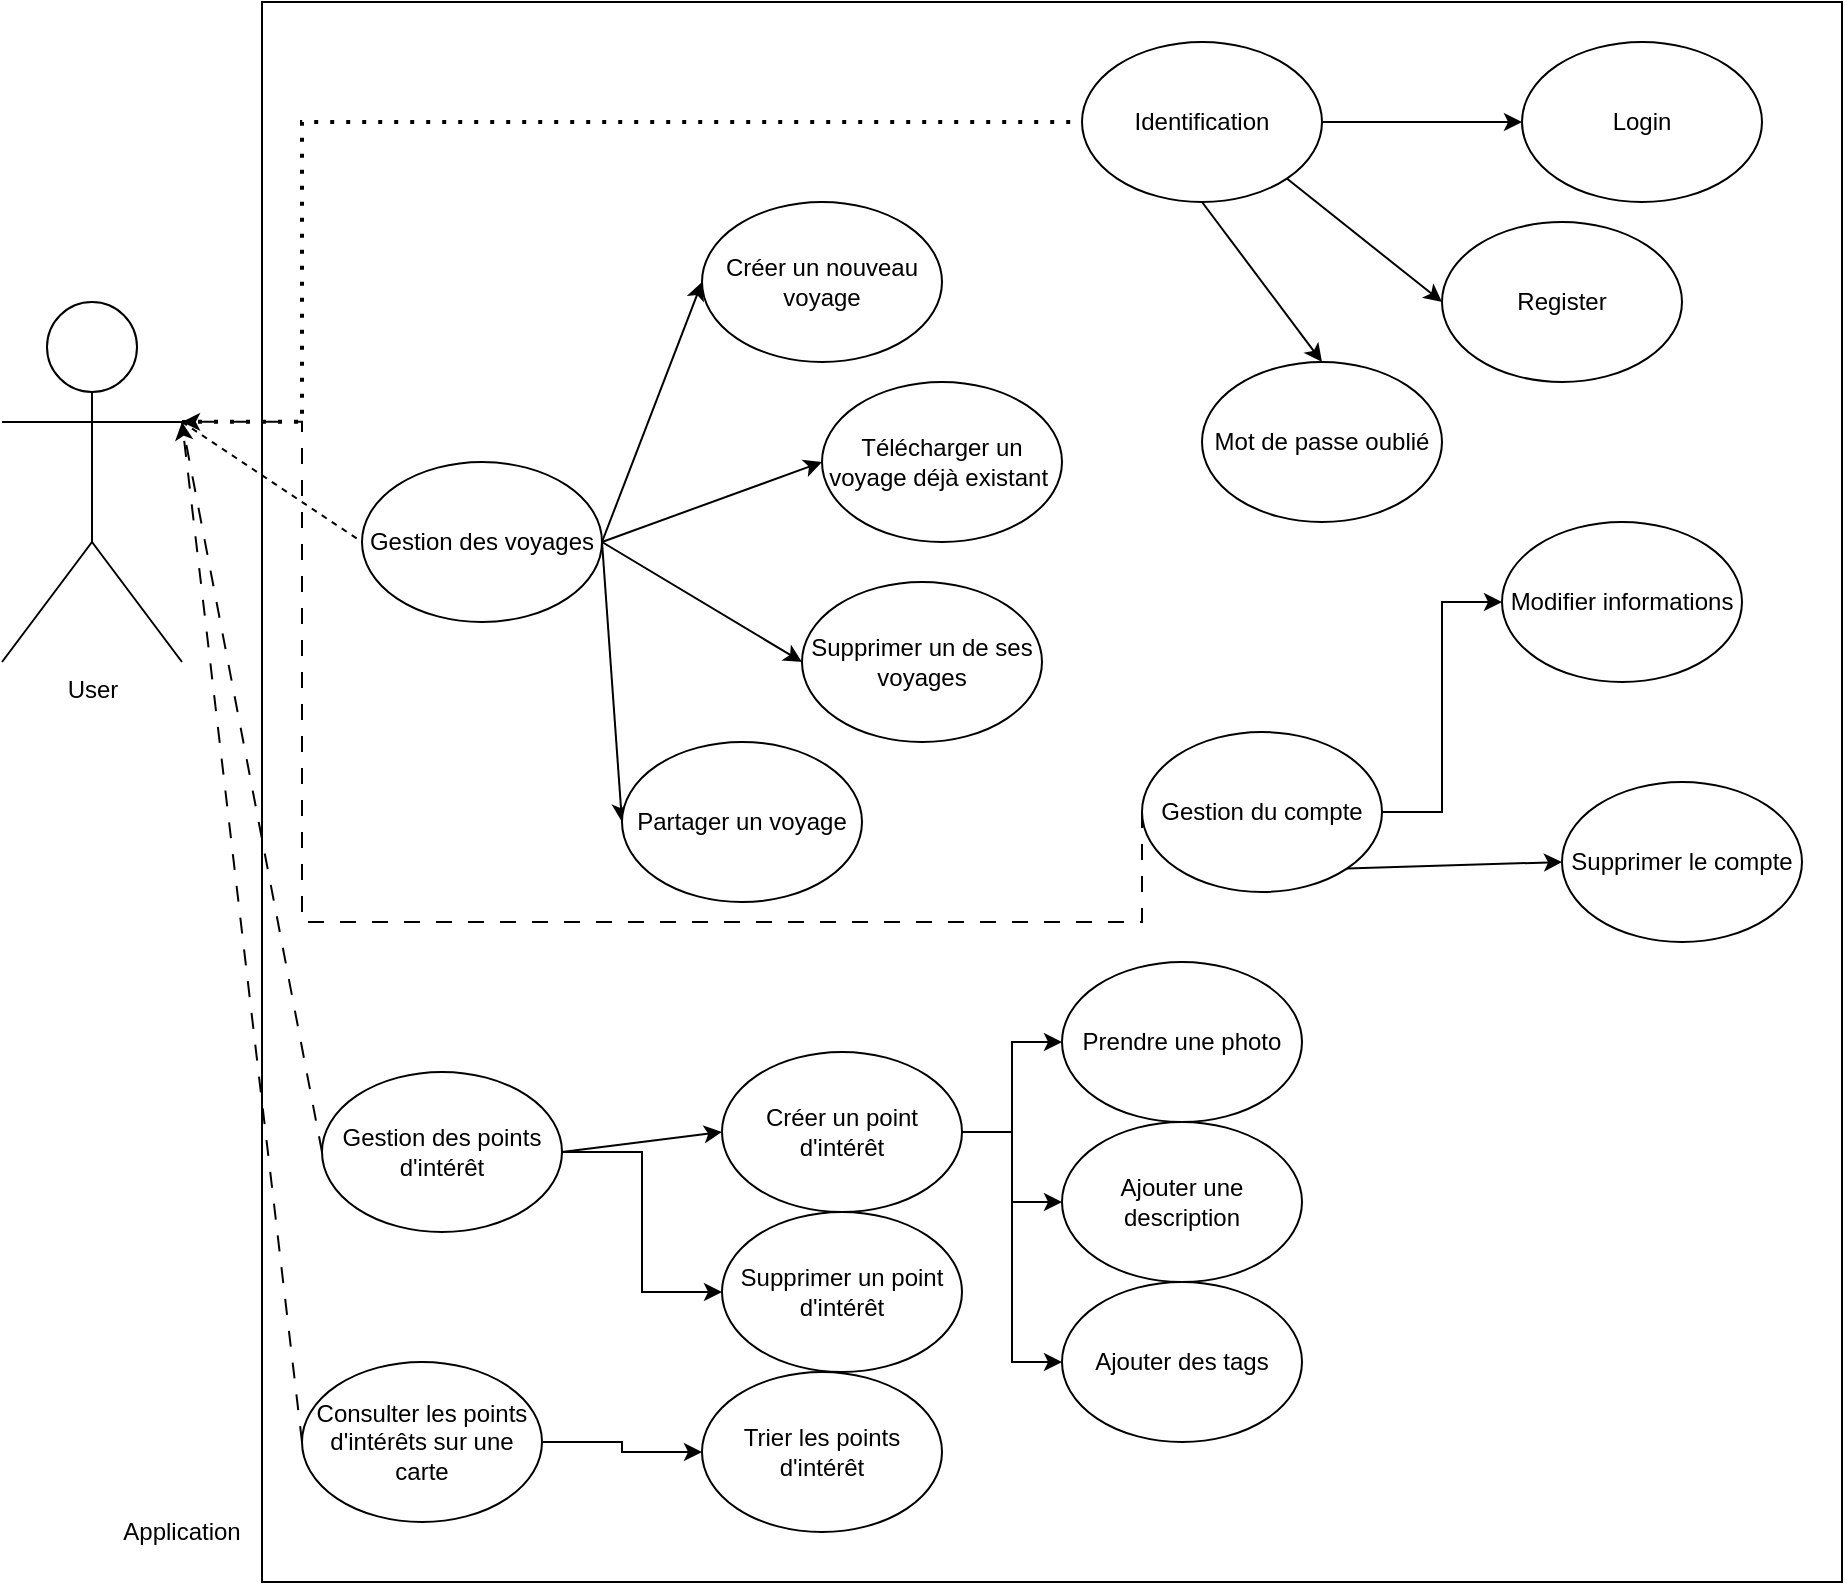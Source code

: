 <mxfile version="22.1.2" type="device">
  <diagram name="Page-1" id="gx2VC1enqEZNBokMVnNt">
    <mxGraphModel dx="1389" dy="902" grid="1" gridSize="10" guides="1" tooltips="1" connect="1" arrows="1" fold="1" page="1" pageScale="1" pageWidth="827" pageHeight="1169" math="0" shadow="0">
      <root>
        <mxCell id="0" />
        <mxCell id="1" parent="0" />
        <mxCell id="toLgnQUWT0Yu2J6poSD1-1" value="" style="whiteSpace=wrap;html=1;aspect=fixed;" vertex="1" parent="1">
          <mxGeometry x="160" y="240" width="790" height="790" as="geometry" />
        </mxCell>
        <mxCell id="toLgnQUWT0Yu2J6poSD1-2" value="Application" style="text;html=1;strokeColor=none;fillColor=none;align=center;verticalAlign=middle;whiteSpace=wrap;rounded=0;" vertex="1" parent="1">
          <mxGeometry x="90" y="990" width="60" height="30" as="geometry" />
        </mxCell>
        <mxCell id="toLgnQUWT0Yu2J6poSD1-11" style="rounded=0;orthogonalLoop=1;jettySize=auto;html=1;exitX=1;exitY=0.333;exitDx=0;exitDy=0;exitPerimeter=0;entryX=0;entryY=0.5;entryDx=0;entryDy=0;endArrow=none;endFill=0;dashed=1;" edge="1" parent="1" source="toLgnQUWT0Yu2J6poSD1-3" target="toLgnQUWT0Yu2J6poSD1-7">
          <mxGeometry relative="1" as="geometry" />
        </mxCell>
        <mxCell id="toLgnQUWT0Yu2J6poSD1-3" value="User" style="shape=umlActor;verticalLabelPosition=bottom;verticalAlign=top;html=1;outlineConnect=0;" vertex="1" parent="1">
          <mxGeometry x="30" y="390" width="90" height="180" as="geometry" />
        </mxCell>
        <mxCell id="toLgnQUWT0Yu2J6poSD1-36" style="edgeStyle=orthogonalEdgeStyle;rounded=0;orthogonalLoop=1;jettySize=auto;html=1;exitX=1;exitY=0.5;exitDx=0;exitDy=0;entryX=0;entryY=0.5;entryDx=0;entryDy=0;" edge="1" parent="1" source="toLgnQUWT0Yu2J6poSD1-5" target="toLgnQUWT0Yu2J6poSD1-33">
          <mxGeometry relative="1" as="geometry" />
        </mxCell>
        <mxCell id="toLgnQUWT0Yu2J6poSD1-37" style="rounded=0;orthogonalLoop=1;jettySize=auto;html=1;exitX=1;exitY=1;exitDx=0;exitDy=0;entryX=0;entryY=0.5;entryDx=0;entryDy=0;" edge="1" parent="1" source="toLgnQUWT0Yu2J6poSD1-5" target="toLgnQUWT0Yu2J6poSD1-34">
          <mxGeometry relative="1" as="geometry" />
        </mxCell>
        <mxCell id="toLgnQUWT0Yu2J6poSD1-38" style="rounded=0;orthogonalLoop=1;jettySize=auto;html=1;exitX=0.5;exitY=1;exitDx=0;exitDy=0;entryX=0.5;entryY=0;entryDx=0;entryDy=0;" edge="1" parent="1" source="toLgnQUWT0Yu2J6poSD1-5" target="toLgnQUWT0Yu2J6poSD1-35">
          <mxGeometry relative="1" as="geometry" />
        </mxCell>
        <mxCell id="toLgnQUWT0Yu2J6poSD1-5" value="Identification" style="ellipse;whiteSpace=wrap;html=1;" vertex="1" parent="1">
          <mxGeometry x="570" y="260" width="120" height="80" as="geometry" />
        </mxCell>
        <mxCell id="toLgnQUWT0Yu2J6poSD1-12" style="rounded=0;orthogonalLoop=1;jettySize=auto;html=1;exitX=1;exitY=0.5;exitDx=0;exitDy=0;entryX=0;entryY=0.5;entryDx=0;entryDy=0;" edge="1" parent="1" source="toLgnQUWT0Yu2J6poSD1-7" target="toLgnQUWT0Yu2J6poSD1-8">
          <mxGeometry relative="1" as="geometry" />
        </mxCell>
        <mxCell id="toLgnQUWT0Yu2J6poSD1-13" style="rounded=0;orthogonalLoop=1;jettySize=auto;html=1;exitX=1;exitY=0.5;exitDx=0;exitDy=0;entryX=0;entryY=0.5;entryDx=0;entryDy=0;" edge="1" parent="1" source="toLgnQUWT0Yu2J6poSD1-7" target="toLgnQUWT0Yu2J6poSD1-9">
          <mxGeometry relative="1" as="geometry" />
        </mxCell>
        <mxCell id="toLgnQUWT0Yu2J6poSD1-16" style="rounded=0;orthogonalLoop=1;jettySize=auto;html=1;exitX=1;exitY=0.5;exitDx=0;exitDy=0;entryX=0;entryY=0.5;entryDx=0;entryDy=0;" edge="1" parent="1" source="toLgnQUWT0Yu2J6poSD1-7" target="toLgnQUWT0Yu2J6poSD1-15">
          <mxGeometry relative="1" as="geometry" />
        </mxCell>
        <mxCell id="toLgnQUWT0Yu2J6poSD1-32" style="rounded=0;orthogonalLoop=1;jettySize=auto;html=1;exitX=1;exitY=0.5;exitDx=0;exitDy=0;entryX=0;entryY=0.5;entryDx=0;entryDy=0;" edge="1" parent="1" source="toLgnQUWT0Yu2J6poSD1-7" target="toLgnQUWT0Yu2J6poSD1-31">
          <mxGeometry relative="1" as="geometry" />
        </mxCell>
        <mxCell id="toLgnQUWT0Yu2J6poSD1-7" value="Gestion des voyages" style="ellipse;whiteSpace=wrap;html=1;" vertex="1" parent="1">
          <mxGeometry x="210" y="470" width="120" height="80" as="geometry" />
        </mxCell>
        <mxCell id="toLgnQUWT0Yu2J6poSD1-8" value="Créer un nouveau voyage" style="ellipse;whiteSpace=wrap;html=1;" vertex="1" parent="1">
          <mxGeometry x="380" y="340" width="120" height="80" as="geometry" />
        </mxCell>
        <mxCell id="toLgnQUWT0Yu2J6poSD1-9" value="Télécharger un voyage déjà existant&amp;nbsp;" style="ellipse;whiteSpace=wrap;html=1;" vertex="1" parent="1">
          <mxGeometry x="440" y="430" width="120" height="80" as="geometry" />
        </mxCell>
        <mxCell id="toLgnQUWT0Yu2J6poSD1-10" value="" style="endArrow=none;dashed=1;html=1;dashPattern=1 3;strokeWidth=2;rounded=0;exitX=1;exitY=0.333;exitDx=0;exitDy=0;exitPerimeter=0;entryX=0;entryY=0.5;entryDx=0;entryDy=0;edgeStyle=orthogonalEdgeStyle;" edge="1" parent="1" source="toLgnQUWT0Yu2J6poSD1-3" target="toLgnQUWT0Yu2J6poSD1-5">
          <mxGeometry width="50" height="50" relative="1" as="geometry">
            <mxPoint x="390" y="490" as="sourcePoint" />
            <mxPoint x="440" y="440" as="targetPoint" />
            <Array as="points">
              <mxPoint x="180" y="450" />
              <mxPoint x="180" y="300" />
            </Array>
          </mxGeometry>
        </mxCell>
        <mxCell id="toLgnQUWT0Yu2J6poSD1-17" style="rounded=0;orthogonalLoop=1;jettySize=auto;html=1;exitX=0;exitY=0.5;exitDx=0;exitDy=0;endArrow=none;endFill=0;dashed=1;dashPattern=8 8;" edge="1" parent="1" source="toLgnQUWT0Yu2J6poSD1-14">
          <mxGeometry relative="1" as="geometry">
            <mxPoint x="120" y="450" as="targetPoint" />
          </mxGeometry>
        </mxCell>
        <mxCell id="toLgnQUWT0Yu2J6poSD1-19" style="rounded=0;orthogonalLoop=1;jettySize=auto;html=1;exitX=1;exitY=0.5;exitDx=0;exitDy=0;entryX=0;entryY=0.5;entryDx=0;entryDy=0;" edge="1" parent="1" source="toLgnQUWT0Yu2J6poSD1-14" target="toLgnQUWT0Yu2J6poSD1-18">
          <mxGeometry relative="1" as="geometry" />
        </mxCell>
        <mxCell id="toLgnQUWT0Yu2J6poSD1-25" style="edgeStyle=orthogonalEdgeStyle;rounded=0;orthogonalLoop=1;jettySize=auto;html=1;exitX=1;exitY=0.5;exitDx=0;exitDy=0;entryX=0;entryY=0.5;entryDx=0;entryDy=0;" edge="1" parent="1" source="toLgnQUWT0Yu2J6poSD1-14" target="toLgnQUWT0Yu2J6poSD1-24">
          <mxGeometry relative="1" as="geometry" />
        </mxCell>
        <mxCell id="toLgnQUWT0Yu2J6poSD1-14" value="Gestion des points d&#39;intérêt" style="ellipse;whiteSpace=wrap;html=1;" vertex="1" parent="1">
          <mxGeometry x="190" y="775" width="120" height="80" as="geometry" />
        </mxCell>
        <mxCell id="toLgnQUWT0Yu2J6poSD1-15" value="Supprimer un de ses voyages" style="ellipse;whiteSpace=wrap;html=1;" vertex="1" parent="1">
          <mxGeometry x="430" y="530" width="120" height="80" as="geometry" />
        </mxCell>
        <mxCell id="toLgnQUWT0Yu2J6poSD1-22" style="edgeStyle=orthogonalEdgeStyle;rounded=0;orthogonalLoop=1;jettySize=auto;html=1;exitX=1;exitY=0.5;exitDx=0;exitDy=0;entryX=0;entryY=0.5;entryDx=0;entryDy=0;" edge="1" parent="1" source="toLgnQUWT0Yu2J6poSD1-18" target="toLgnQUWT0Yu2J6poSD1-21">
          <mxGeometry relative="1" as="geometry" />
        </mxCell>
        <mxCell id="toLgnQUWT0Yu2J6poSD1-23" style="edgeStyle=orthogonalEdgeStyle;rounded=0;orthogonalLoop=1;jettySize=auto;html=1;exitX=1;exitY=0.5;exitDx=0;exitDy=0;entryX=0;entryY=0.5;entryDx=0;entryDy=0;" edge="1" parent="1" source="toLgnQUWT0Yu2J6poSD1-18" target="toLgnQUWT0Yu2J6poSD1-20">
          <mxGeometry relative="1" as="geometry" />
        </mxCell>
        <mxCell id="toLgnQUWT0Yu2J6poSD1-48" style="edgeStyle=orthogonalEdgeStyle;rounded=0;orthogonalLoop=1;jettySize=auto;html=1;exitX=1;exitY=0.5;exitDx=0;exitDy=0;entryX=0;entryY=0.5;entryDx=0;entryDy=0;" edge="1" parent="1" source="toLgnQUWT0Yu2J6poSD1-18" target="toLgnQUWT0Yu2J6poSD1-47">
          <mxGeometry relative="1" as="geometry" />
        </mxCell>
        <mxCell id="toLgnQUWT0Yu2J6poSD1-18" value="Créer un point d&#39;intérêt" style="ellipse;whiteSpace=wrap;html=1;" vertex="1" parent="1">
          <mxGeometry x="390" y="765" width="120" height="80" as="geometry" />
        </mxCell>
        <mxCell id="toLgnQUWT0Yu2J6poSD1-20" value="Ajouter une description" style="ellipse;whiteSpace=wrap;html=1;" vertex="1" parent="1">
          <mxGeometry x="560" y="800" width="120" height="80" as="geometry" />
        </mxCell>
        <mxCell id="toLgnQUWT0Yu2J6poSD1-21" value="Prendre une photo" style="ellipse;whiteSpace=wrap;html=1;" vertex="1" parent="1">
          <mxGeometry x="560" y="720" width="120" height="80" as="geometry" />
        </mxCell>
        <mxCell id="toLgnQUWT0Yu2J6poSD1-24" value="Supprimer un point d&#39;intérêt" style="ellipse;whiteSpace=wrap;html=1;" vertex="1" parent="1">
          <mxGeometry x="390" y="845" width="120" height="80" as="geometry" />
        </mxCell>
        <mxCell id="toLgnQUWT0Yu2J6poSD1-29" style="rounded=0;orthogonalLoop=1;jettySize=auto;html=1;exitX=0;exitY=0.5;exitDx=0;exitDy=0;dashed=1;dashPattern=8 8;" edge="1" parent="1" source="toLgnQUWT0Yu2J6poSD1-28">
          <mxGeometry relative="1" as="geometry">
            <mxPoint x="120" y="450" as="targetPoint" />
          </mxGeometry>
        </mxCell>
        <mxCell id="toLgnQUWT0Yu2J6poSD1-50" style="edgeStyle=orthogonalEdgeStyle;rounded=0;orthogonalLoop=1;jettySize=auto;html=1;exitX=1;exitY=0.5;exitDx=0;exitDy=0;entryX=0;entryY=0.5;entryDx=0;entryDy=0;" edge="1" parent="1" source="toLgnQUWT0Yu2J6poSD1-28" target="toLgnQUWT0Yu2J6poSD1-49">
          <mxGeometry relative="1" as="geometry" />
        </mxCell>
        <mxCell id="toLgnQUWT0Yu2J6poSD1-28" value="Consulter les points d&#39;intérêts sur une carte" style="ellipse;whiteSpace=wrap;html=1;" vertex="1" parent="1">
          <mxGeometry x="180" y="920" width="120" height="80" as="geometry" />
        </mxCell>
        <mxCell id="toLgnQUWT0Yu2J6poSD1-31" value="Partager un voyage" style="ellipse;whiteSpace=wrap;html=1;" vertex="1" parent="1">
          <mxGeometry x="340" y="610" width="120" height="80" as="geometry" />
        </mxCell>
        <mxCell id="toLgnQUWT0Yu2J6poSD1-33" value="Login" style="ellipse;whiteSpace=wrap;html=1;" vertex="1" parent="1">
          <mxGeometry x="790" y="260" width="120" height="80" as="geometry" />
        </mxCell>
        <mxCell id="toLgnQUWT0Yu2J6poSD1-34" value="Register" style="ellipse;whiteSpace=wrap;html=1;" vertex="1" parent="1">
          <mxGeometry x="750" y="350" width="120" height="80" as="geometry" />
        </mxCell>
        <mxCell id="toLgnQUWT0Yu2J6poSD1-35" value="Mot de passe oublié" style="ellipse;whiteSpace=wrap;html=1;" vertex="1" parent="1">
          <mxGeometry x="630" y="420" width="120" height="80" as="geometry" />
        </mxCell>
        <mxCell id="toLgnQUWT0Yu2J6poSD1-39" style="edgeStyle=orthogonalEdgeStyle;rounded=0;orthogonalLoop=1;jettySize=auto;html=1;exitX=1;exitY=0.5;exitDx=0;exitDy=0;entryX=0;entryY=0.5;entryDx=0;entryDy=0;" edge="1" parent="1" source="toLgnQUWT0Yu2J6poSD1-42" target="toLgnQUWT0Yu2J6poSD1-43">
          <mxGeometry relative="1" as="geometry" />
        </mxCell>
        <mxCell id="toLgnQUWT0Yu2J6poSD1-40" style="rounded=0;orthogonalLoop=1;jettySize=auto;html=1;exitX=1;exitY=1;exitDx=0;exitDy=0;entryX=0;entryY=0.5;entryDx=0;entryDy=0;" edge="1" parent="1" source="toLgnQUWT0Yu2J6poSD1-42" target="toLgnQUWT0Yu2J6poSD1-44">
          <mxGeometry relative="1" as="geometry" />
        </mxCell>
        <mxCell id="toLgnQUWT0Yu2J6poSD1-42" value="Gestion du compte" style="ellipse;whiteSpace=wrap;html=1;" vertex="1" parent="1">
          <mxGeometry x="600" y="605" width="120" height="80" as="geometry" />
        </mxCell>
        <mxCell id="toLgnQUWT0Yu2J6poSD1-43" value="Modifier informations" style="ellipse;whiteSpace=wrap;html=1;" vertex="1" parent="1">
          <mxGeometry x="780" y="500" width="120" height="80" as="geometry" />
        </mxCell>
        <mxCell id="toLgnQUWT0Yu2J6poSD1-44" value="Supprimer le compte" style="ellipse;whiteSpace=wrap;html=1;" vertex="1" parent="1">
          <mxGeometry x="810" y="630" width="120" height="80" as="geometry" />
        </mxCell>
        <mxCell id="toLgnQUWT0Yu2J6poSD1-46" style="edgeStyle=orthogonalEdgeStyle;rounded=0;orthogonalLoop=1;jettySize=auto;html=1;exitX=0;exitY=0.5;exitDx=0;exitDy=0;entryX=1;entryY=0.333;entryDx=0;entryDy=0;entryPerimeter=0;dashed=1;dashPattern=8 8;" edge="1" parent="1" source="toLgnQUWT0Yu2J6poSD1-42" target="toLgnQUWT0Yu2J6poSD1-3">
          <mxGeometry relative="1" as="geometry">
            <Array as="points">
              <mxPoint x="600" y="700" />
              <mxPoint x="180" y="700" />
              <mxPoint x="180" y="450" />
            </Array>
          </mxGeometry>
        </mxCell>
        <mxCell id="toLgnQUWT0Yu2J6poSD1-47" value="Ajouter des tags" style="ellipse;whiteSpace=wrap;html=1;" vertex="1" parent="1">
          <mxGeometry x="560" y="880" width="120" height="80" as="geometry" />
        </mxCell>
        <mxCell id="toLgnQUWT0Yu2J6poSD1-49" value="Trier les points d&#39;intérêt" style="ellipse;whiteSpace=wrap;html=1;" vertex="1" parent="1">
          <mxGeometry x="380" y="925" width="120" height="80" as="geometry" />
        </mxCell>
      </root>
    </mxGraphModel>
  </diagram>
</mxfile>
